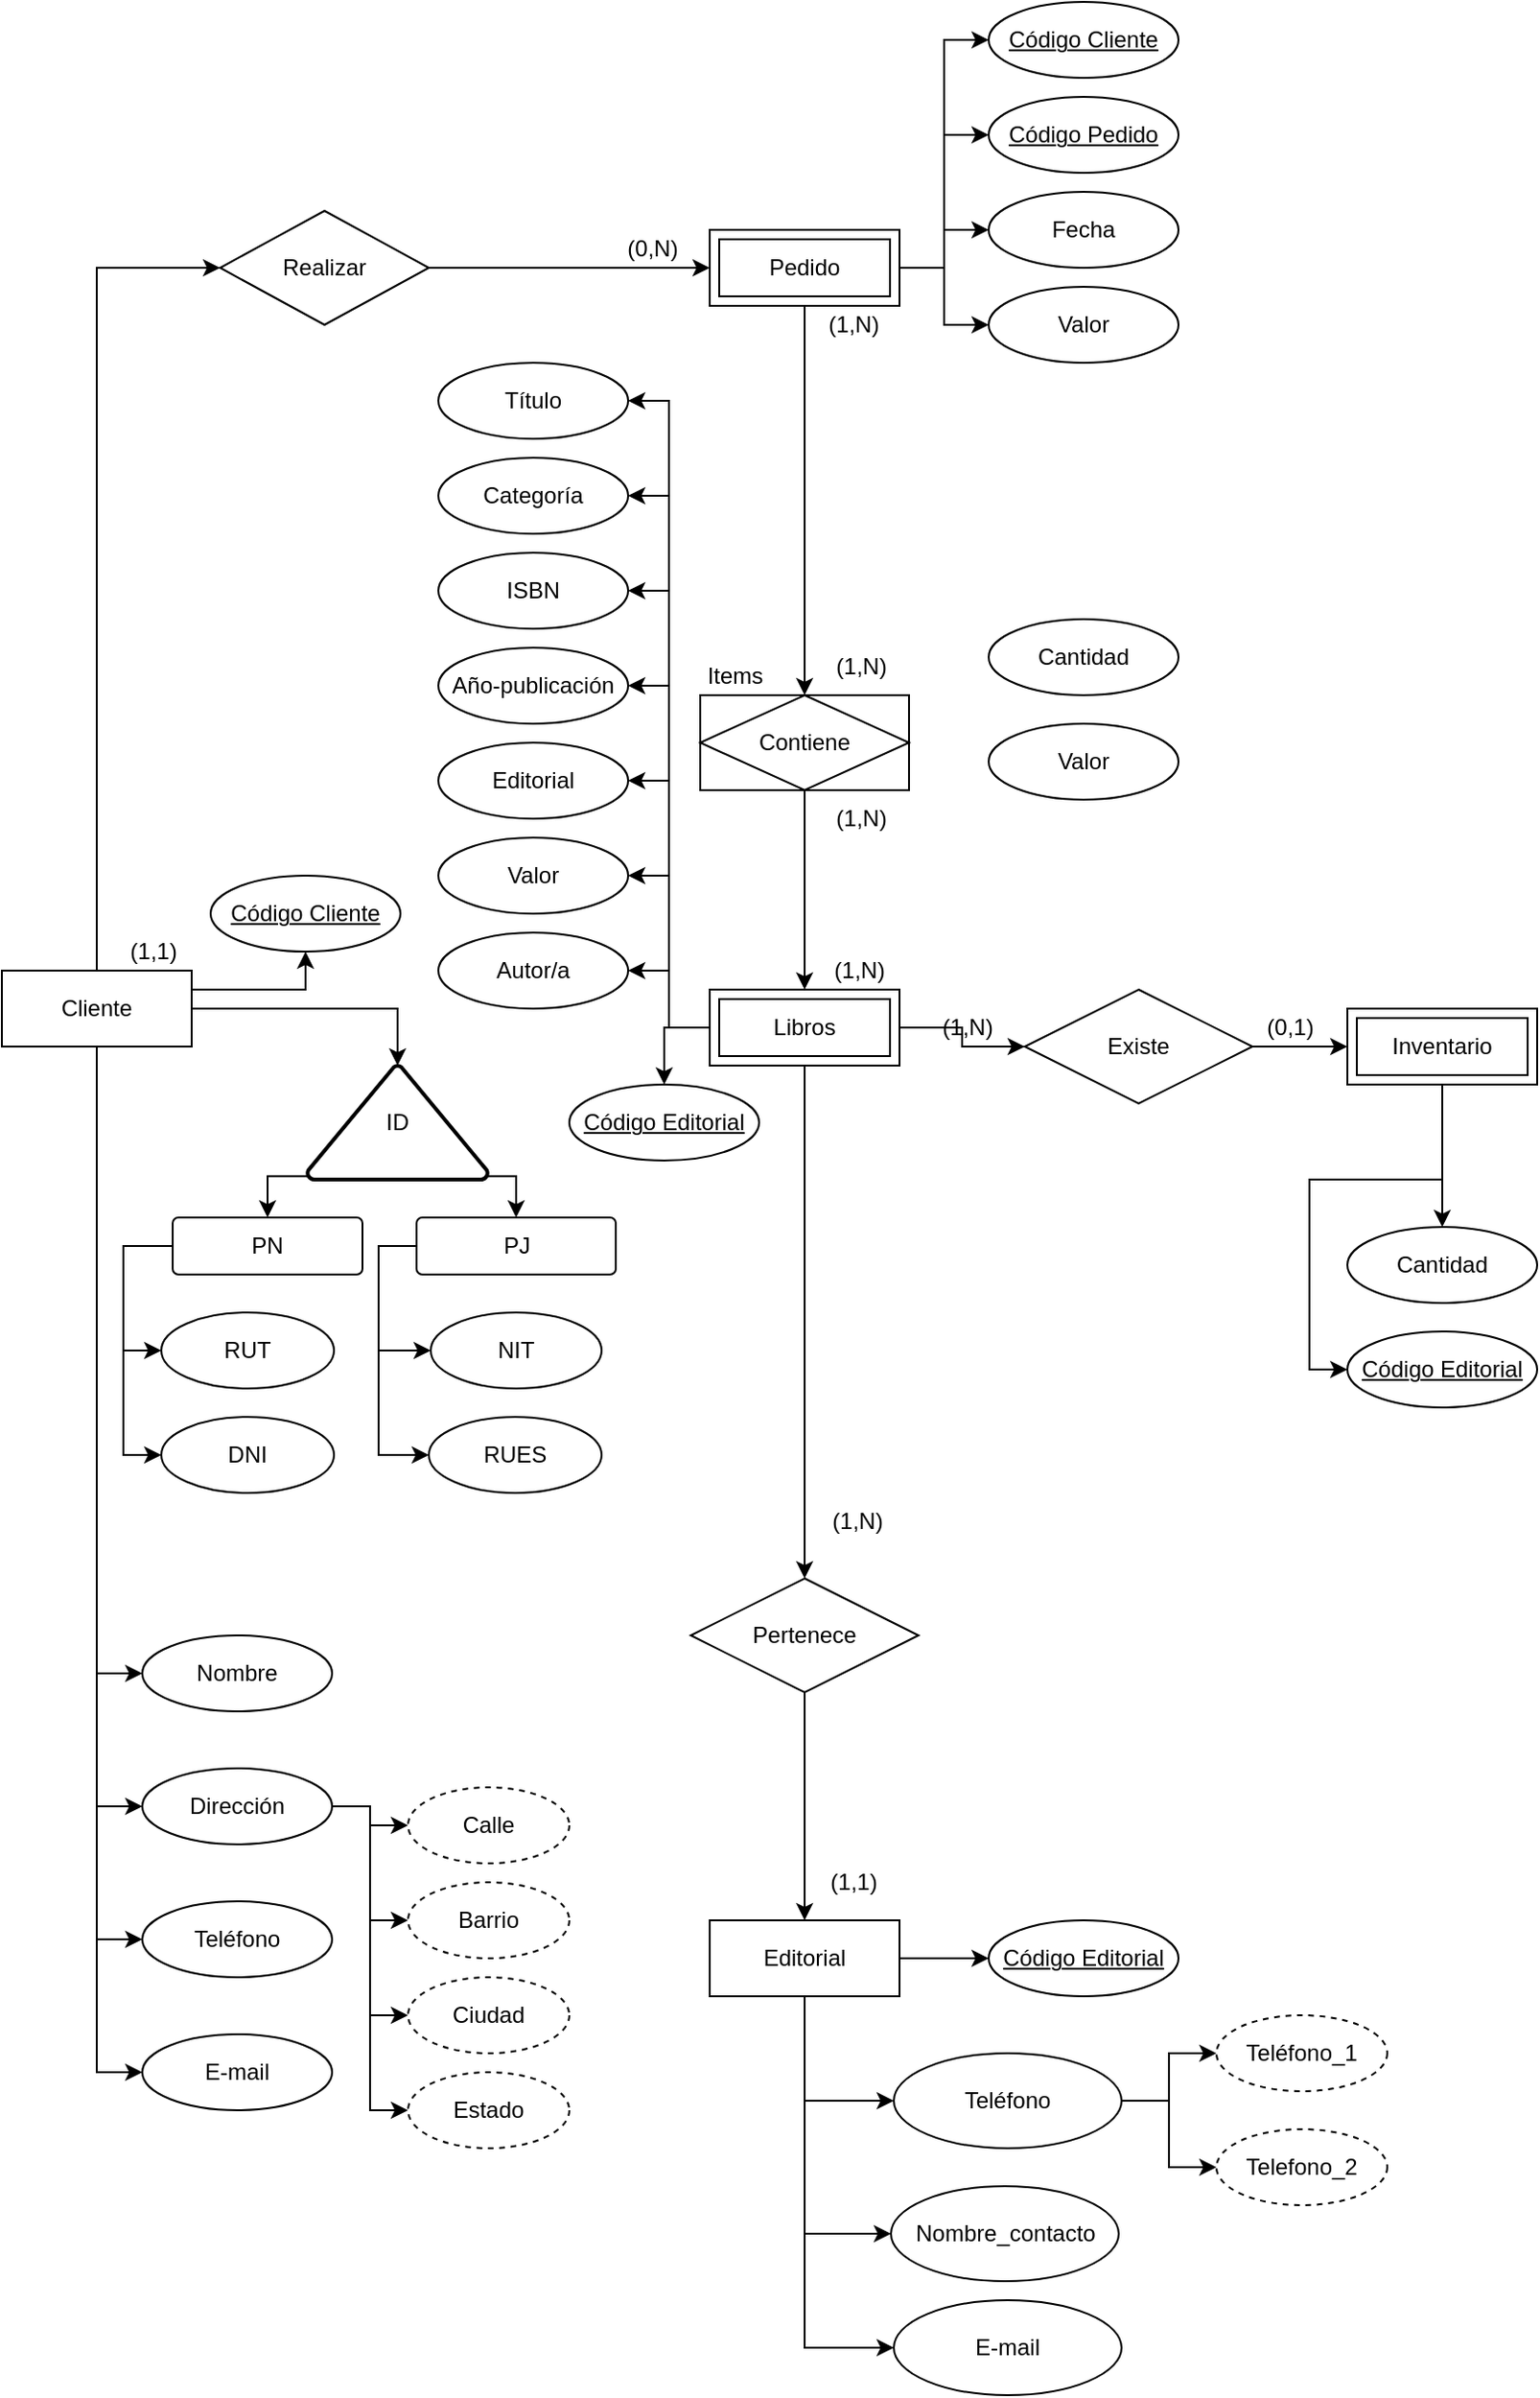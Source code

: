 <mxfile version="26.2.13">
  <diagram name="Página-1" id="gk_S0m70pa4slOBog2Y-">
    <mxGraphModel dx="990" dy="1696" grid="1" gridSize="10" guides="1" tooltips="1" connect="1" arrows="1" fold="1" page="1" pageScale="1" pageWidth="827" pageHeight="1169" math="0" shadow="0">
      <root>
        <mxCell id="0" />
        <mxCell id="1" parent="0" />
        <mxCell id="FN9NgcvBm-vyUmjdJuyd-7" style="edgeStyle=orthogonalEdgeStyle;rounded=0;orthogonalLoop=1;jettySize=auto;html=1;exitX=0.5;exitY=0;exitDx=0;exitDy=0;entryX=0;entryY=0.5;entryDx=0;entryDy=0;" parent="1" source="FN9NgcvBm-vyUmjdJuyd-1" target="FN9NgcvBm-vyUmjdJuyd-6" edge="1">
          <mxGeometry relative="1" as="geometry" />
        </mxCell>
        <mxCell id="_-K3MDLd5xErvSqu6k3G-18" style="edgeStyle=orthogonalEdgeStyle;rounded=0;orthogonalLoop=1;jettySize=auto;html=1;exitX=0.5;exitY=1;exitDx=0;exitDy=0;entryX=0;entryY=0.5;entryDx=0;entryDy=0;" edge="1" parent="1" source="FN9NgcvBm-vyUmjdJuyd-1" target="_-K3MDLd5xErvSqu6k3G-17">
          <mxGeometry relative="1" as="geometry" />
        </mxCell>
        <mxCell id="_-K3MDLd5xErvSqu6k3G-19" style="edgeStyle=orthogonalEdgeStyle;rounded=0;orthogonalLoop=1;jettySize=auto;html=1;exitX=0.5;exitY=1;exitDx=0;exitDy=0;entryX=0;entryY=0.5;entryDx=0;entryDy=0;" edge="1" parent="1" source="FN9NgcvBm-vyUmjdJuyd-1" target="_-K3MDLd5xErvSqu6k3G-5">
          <mxGeometry relative="1" as="geometry" />
        </mxCell>
        <mxCell id="_-K3MDLd5xErvSqu6k3G-21" style="edgeStyle=orthogonalEdgeStyle;rounded=0;orthogonalLoop=1;jettySize=auto;html=1;exitX=0.5;exitY=1;exitDx=0;exitDy=0;entryX=0;entryY=0.5;entryDx=0;entryDy=0;" edge="1" parent="1" source="FN9NgcvBm-vyUmjdJuyd-1" target="_-K3MDLd5xErvSqu6k3G-2">
          <mxGeometry relative="1" as="geometry" />
        </mxCell>
        <mxCell id="_-K3MDLd5xErvSqu6k3G-23" style="edgeStyle=orthogonalEdgeStyle;rounded=0;orthogonalLoop=1;jettySize=auto;html=1;exitX=0.5;exitY=1;exitDx=0;exitDy=0;entryX=0;entryY=0.5;entryDx=0;entryDy=0;" edge="1" parent="1" source="FN9NgcvBm-vyUmjdJuyd-1" target="_-K3MDLd5xErvSqu6k3G-22">
          <mxGeometry relative="1" as="geometry" />
        </mxCell>
        <mxCell id="FN9NgcvBm-vyUmjdJuyd-1" value="Cliente" style="whiteSpace=wrap;html=1;align=center;" parent="1" vertex="1">
          <mxGeometry x="10" y="450" width="100" height="40" as="geometry" />
        </mxCell>
        <mxCell id="FN9NgcvBm-vyUmjdJuyd-12" style="edgeStyle=orthogonalEdgeStyle;rounded=0;orthogonalLoop=1;jettySize=auto;html=1;entryX=0.5;entryY=0;entryDx=0;entryDy=0;" parent="1" source="FN9NgcvBm-vyUmjdJuyd-2" target="FN9NgcvBm-vyUmjdJuyd-27" edge="1">
          <mxGeometry relative="1" as="geometry">
            <mxPoint x="389" y="140" as="targetPoint" />
          </mxGeometry>
        </mxCell>
        <mxCell id="_-K3MDLd5xErvSqu6k3G-60" style="edgeStyle=orthogonalEdgeStyle;rounded=0;orthogonalLoop=1;jettySize=auto;html=1;exitX=1;exitY=0.5;exitDx=0;exitDy=0;entryX=0;entryY=0.5;entryDx=0;entryDy=0;" edge="1" parent="1" source="FN9NgcvBm-vyUmjdJuyd-2" target="_-K3MDLd5xErvSqu6k3G-56">
          <mxGeometry relative="1" as="geometry" />
        </mxCell>
        <mxCell id="_-K3MDLd5xErvSqu6k3G-61" style="edgeStyle=orthogonalEdgeStyle;rounded=0;orthogonalLoop=1;jettySize=auto;html=1;exitX=1;exitY=0.5;exitDx=0;exitDy=0;entryX=0;entryY=0.5;entryDx=0;entryDy=0;" edge="1" parent="1" source="FN9NgcvBm-vyUmjdJuyd-2" target="_-K3MDLd5xErvSqu6k3G-57">
          <mxGeometry relative="1" as="geometry" />
        </mxCell>
        <mxCell id="_-K3MDLd5xErvSqu6k3G-110" style="edgeStyle=orthogonalEdgeStyle;rounded=0;orthogonalLoop=1;jettySize=auto;html=1;exitX=1;exitY=0.5;exitDx=0;exitDy=0;entryX=0;entryY=0.5;entryDx=0;entryDy=0;" edge="1" parent="1" source="FN9NgcvBm-vyUmjdJuyd-2" target="_-K3MDLd5xErvSqu6k3G-105">
          <mxGeometry relative="1" as="geometry" />
        </mxCell>
        <mxCell id="_-K3MDLd5xErvSqu6k3G-116" style="edgeStyle=orthogonalEdgeStyle;rounded=0;orthogonalLoop=1;jettySize=auto;html=1;exitX=1;exitY=0.5;exitDx=0;exitDy=0;entryX=0;entryY=0.5;entryDx=0;entryDy=0;" edge="1" parent="1" source="FN9NgcvBm-vyUmjdJuyd-2" target="_-K3MDLd5xErvSqu6k3G-115">
          <mxGeometry relative="1" as="geometry" />
        </mxCell>
        <mxCell id="FN9NgcvBm-vyUmjdJuyd-2" value="Pedido" style="shape=ext;margin=3;double=1;whiteSpace=wrap;html=1;align=center;" parent="1" vertex="1">
          <mxGeometry x="383" y="60" width="100" height="40" as="geometry" />
        </mxCell>
        <mxCell id="_-K3MDLd5xErvSqu6k3G-94" style="edgeStyle=orthogonalEdgeStyle;rounded=0;orthogonalLoop=1;jettySize=auto;html=1;exitX=0.5;exitY=1;exitDx=0;exitDy=0;entryX=0;entryY=0.5;entryDx=0;entryDy=0;" edge="1" parent="1" source="FN9NgcvBm-vyUmjdJuyd-3" target="_-K3MDLd5xErvSqu6k3G-89">
          <mxGeometry relative="1" as="geometry" />
        </mxCell>
        <mxCell id="_-K3MDLd5xErvSqu6k3G-96" style="edgeStyle=orthogonalEdgeStyle;rounded=0;orthogonalLoop=1;jettySize=auto;html=1;exitX=0.5;exitY=1;exitDx=0;exitDy=0;entryX=0;entryY=0.5;entryDx=0;entryDy=0;" edge="1" parent="1" source="FN9NgcvBm-vyUmjdJuyd-3" target="_-K3MDLd5xErvSqu6k3G-91">
          <mxGeometry relative="1" as="geometry" />
        </mxCell>
        <mxCell id="_-K3MDLd5xErvSqu6k3G-97" style="edgeStyle=orthogonalEdgeStyle;rounded=0;orthogonalLoop=1;jettySize=auto;html=1;exitX=0.5;exitY=1;exitDx=0;exitDy=0;entryX=0;entryY=0.5;entryDx=0;entryDy=0;" edge="1" parent="1" source="FN9NgcvBm-vyUmjdJuyd-3" target="_-K3MDLd5xErvSqu6k3G-90">
          <mxGeometry relative="1" as="geometry" />
        </mxCell>
        <mxCell id="_-K3MDLd5xErvSqu6k3G-106" style="edgeStyle=orthogonalEdgeStyle;rounded=0;orthogonalLoop=1;jettySize=auto;html=1;exitX=1;exitY=0.5;exitDx=0;exitDy=0;entryX=0;entryY=0.5;entryDx=0;entryDy=0;" edge="1" parent="1" source="FN9NgcvBm-vyUmjdJuyd-3" target="_-K3MDLd5xErvSqu6k3G-102">
          <mxGeometry relative="1" as="geometry" />
        </mxCell>
        <mxCell id="FN9NgcvBm-vyUmjdJuyd-3" value="Editorial" style="whiteSpace=wrap;html=1;align=center;" parent="1" vertex="1">
          <mxGeometry x="383" y="950" width="100" height="40" as="geometry" />
        </mxCell>
        <mxCell id="FN9NgcvBm-vyUmjdJuyd-17" style="edgeStyle=orthogonalEdgeStyle;rounded=0;orthogonalLoop=1;jettySize=auto;html=1;entryX=0.5;entryY=0;entryDx=0;entryDy=0;" parent="1" source="FN9NgcvBm-vyUmjdJuyd-4" target="FN9NgcvBm-vyUmjdJuyd-16" edge="1">
          <mxGeometry relative="1" as="geometry" />
        </mxCell>
        <mxCell id="FN9NgcvBm-vyUmjdJuyd-22" style="edgeStyle=orthogonalEdgeStyle;rounded=0;orthogonalLoop=1;jettySize=auto;html=1;entryX=0;entryY=0.5;entryDx=0;entryDy=0;" parent="1" source="FN9NgcvBm-vyUmjdJuyd-4" target="FN9NgcvBm-vyUmjdJuyd-21" edge="1">
          <mxGeometry relative="1" as="geometry" />
        </mxCell>
        <mxCell id="_-K3MDLd5xErvSqu6k3G-80" style="edgeStyle=orthogonalEdgeStyle;rounded=0;orthogonalLoop=1;jettySize=auto;html=1;exitX=0;exitY=0.5;exitDx=0;exitDy=0;entryX=1;entryY=0.5;entryDx=0;entryDy=0;" edge="1" parent="1" source="FN9NgcvBm-vyUmjdJuyd-4" target="_-K3MDLd5xErvSqu6k3G-73">
          <mxGeometry relative="1" as="geometry" />
        </mxCell>
        <mxCell id="_-K3MDLd5xErvSqu6k3G-81" style="edgeStyle=orthogonalEdgeStyle;rounded=0;orthogonalLoop=1;jettySize=auto;html=1;exitX=0;exitY=0.5;exitDx=0;exitDy=0;entryX=1;entryY=0.5;entryDx=0;entryDy=0;" edge="1" parent="1" source="FN9NgcvBm-vyUmjdJuyd-4" target="_-K3MDLd5xErvSqu6k3G-74">
          <mxGeometry relative="1" as="geometry" />
        </mxCell>
        <mxCell id="_-K3MDLd5xErvSqu6k3G-82" style="edgeStyle=orthogonalEdgeStyle;rounded=0;orthogonalLoop=1;jettySize=auto;html=1;exitX=0;exitY=0.5;exitDx=0;exitDy=0;entryX=1;entryY=0.5;entryDx=0;entryDy=0;" edge="1" parent="1" source="FN9NgcvBm-vyUmjdJuyd-4" target="_-K3MDLd5xErvSqu6k3G-75">
          <mxGeometry relative="1" as="geometry" />
        </mxCell>
        <mxCell id="_-K3MDLd5xErvSqu6k3G-83" style="edgeStyle=orthogonalEdgeStyle;rounded=0;orthogonalLoop=1;jettySize=auto;html=1;exitX=0;exitY=0.5;exitDx=0;exitDy=0;entryX=1;entryY=0.5;entryDx=0;entryDy=0;" edge="1" parent="1" source="FN9NgcvBm-vyUmjdJuyd-4" target="_-K3MDLd5xErvSqu6k3G-76">
          <mxGeometry relative="1" as="geometry" />
        </mxCell>
        <mxCell id="_-K3MDLd5xErvSqu6k3G-84" style="edgeStyle=orthogonalEdgeStyle;rounded=0;orthogonalLoop=1;jettySize=auto;html=1;exitX=0;exitY=0.5;exitDx=0;exitDy=0;entryX=1;entryY=0.5;entryDx=0;entryDy=0;" edge="1" parent="1" source="FN9NgcvBm-vyUmjdJuyd-4" target="_-K3MDLd5xErvSqu6k3G-77">
          <mxGeometry relative="1" as="geometry" />
        </mxCell>
        <mxCell id="_-K3MDLd5xErvSqu6k3G-85" style="edgeStyle=orthogonalEdgeStyle;rounded=0;orthogonalLoop=1;jettySize=auto;html=1;exitX=0;exitY=0.5;exitDx=0;exitDy=0;entryX=1;entryY=0.5;entryDx=0;entryDy=0;" edge="1" parent="1" source="FN9NgcvBm-vyUmjdJuyd-4" target="_-K3MDLd5xErvSqu6k3G-78">
          <mxGeometry relative="1" as="geometry" />
        </mxCell>
        <mxCell id="_-K3MDLd5xErvSqu6k3G-86" style="edgeStyle=orthogonalEdgeStyle;rounded=0;orthogonalLoop=1;jettySize=auto;html=1;exitX=0;exitY=0.5;exitDx=0;exitDy=0;entryX=1;entryY=0.5;entryDx=0;entryDy=0;" edge="1" parent="1" source="FN9NgcvBm-vyUmjdJuyd-4" target="_-K3MDLd5xErvSqu6k3G-79">
          <mxGeometry relative="1" as="geometry" />
        </mxCell>
        <mxCell id="_-K3MDLd5xErvSqu6k3G-108" style="edgeStyle=orthogonalEdgeStyle;rounded=0;orthogonalLoop=1;jettySize=auto;html=1;exitX=0;exitY=0.5;exitDx=0;exitDy=0;entryX=0.5;entryY=0;entryDx=0;entryDy=0;" edge="1" parent="1" source="FN9NgcvBm-vyUmjdJuyd-4" target="_-K3MDLd5xErvSqu6k3G-107">
          <mxGeometry relative="1" as="geometry" />
        </mxCell>
        <mxCell id="FN9NgcvBm-vyUmjdJuyd-4" value="Libros" style="shape=ext;margin=3;double=1;whiteSpace=wrap;html=1;align=center;" parent="1" vertex="1">
          <mxGeometry x="383" y="460" width="100" height="40" as="geometry" />
        </mxCell>
        <mxCell id="_-K3MDLd5xErvSqu6k3G-63" style="edgeStyle=orthogonalEdgeStyle;rounded=0;orthogonalLoop=1;jettySize=auto;html=1;exitX=0.5;exitY=1;exitDx=0;exitDy=0;entryX=0.5;entryY=0;entryDx=0;entryDy=0;" edge="1" parent="1" source="FN9NgcvBm-vyUmjdJuyd-5" target="_-K3MDLd5xErvSqu6k3G-62">
          <mxGeometry relative="1" as="geometry" />
        </mxCell>
        <mxCell id="_-K3MDLd5xErvSqu6k3G-113" style="edgeStyle=orthogonalEdgeStyle;rounded=0;orthogonalLoop=1;jettySize=auto;html=1;exitX=0.5;exitY=1;exitDx=0;exitDy=0;entryX=0;entryY=0.5;entryDx=0;entryDy=0;" edge="1" parent="1" source="FN9NgcvBm-vyUmjdJuyd-5" target="_-K3MDLd5xErvSqu6k3G-111">
          <mxGeometry relative="1" as="geometry">
            <Array as="points">
              <mxPoint x="769" y="560" />
              <mxPoint x="699" y="560" />
              <mxPoint x="699" y="660" />
            </Array>
          </mxGeometry>
        </mxCell>
        <mxCell id="FN9NgcvBm-vyUmjdJuyd-5" value="Inventario" style="shape=ext;margin=3;double=1;whiteSpace=wrap;html=1;align=center;" parent="1" vertex="1">
          <mxGeometry x="719" y="470" width="100" height="40" as="geometry" />
        </mxCell>
        <mxCell id="FN9NgcvBm-vyUmjdJuyd-8" style="edgeStyle=orthogonalEdgeStyle;rounded=0;orthogonalLoop=1;jettySize=auto;html=1;exitX=1;exitY=0.5;exitDx=0;exitDy=0;" parent="1" source="FN9NgcvBm-vyUmjdJuyd-6" target="FN9NgcvBm-vyUmjdJuyd-2" edge="1">
          <mxGeometry relative="1" as="geometry" />
        </mxCell>
        <mxCell id="FN9NgcvBm-vyUmjdJuyd-6" value="Realizar" style="shape=rhombus;perimeter=rhombusPerimeter;whiteSpace=wrap;html=1;align=center;" parent="1" vertex="1">
          <mxGeometry x="125" y="50" width="110" height="60" as="geometry" />
        </mxCell>
        <mxCell id="FN9NgcvBm-vyUmjdJuyd-9" value="(1,1)" style="text;html=1;align=center;verticalAlign=middle;whiteSpace=wrap;rounded=0;" parent="1" vertex="1">
          <mxGeometry x="60" y="420" width="60" height="40" as="geometry" />
        </mxCell>
        <mxCell id="FN9NgcvBm-vyUmjdJuyd-10" value="(0,N)" style="text;html=1;align=center;verticalAlign=middle;whiteSpace=wrap;rounded=0;" parent="1" vertex="1">
          <mxGeometry x="323" y="50" width="60" height="40" as="geometry" />
        </mxCell>
        <mxCell id="FN9NgcvBm-vyUmjdJuyd-14" value="(1,N)" style="text;html=1;align=center;verticalAlign=middle;whiteSpace=wrap;rounded=0;" parent="1" vertex="1">
          <mxGeometry x="429" y="90" width="60" height="40" as="geometry" />
        </mxCell>
        <mxCell id="FN9NgcvBm-vyUmjdJuyd-15" value="(1,N)" style="text;html=1;align=center;verticalAlign=middle;whiteSpace=wrap;rounded=0;" parent="1" vertex="1">
          <mxGeometry x="433" y="270" width="60" height="40" as="geometry" />
        </mxCell>
        <mxCell id="FN9NgcvBm-vyUmjdJuyd-18" style="edgeStyle=orthogonalEdgeStyle;rounded=0;orthogonalLoop=1;jettySize=auto;html=1;entryX=0.5;entryY=0;entryDx=0;entryDy=0;" parent="1" source="FN9NgcvBm-vyUmjdJuyd-16" target="FN9NgcvBm-vyUmjdJuyd-3" edge="1">
          <mxGeometry relative="1" as="geometry" />
        </mxCell>
        <mxCell id="FN9NgcvBm-vyUmjdJuyd-16" value="Pertenece" style="shape=rhombus;perimeter=rhombusPerimeter;whiteSpace=wrap;html=1;align=center;" parent="1" vertex="1">
          <mxGeometry x="373" y="770" width="120" height="60" as="geometry" />
        </mxCell>
        <mxCell id="FN9NgcvBm-vyUmjdJuyd-19" value="(1,N)" style="text;html=1;align=center;verticalAlign=middle;whiteSpace=wrap;rounded=0;" parent="1" vertex="1">
          <mxGeometry x="431" y="725" width="60" height="30" as="geometry" />
        </mxCell>
        <mxCell id="FN9NgcvBm-vyUmjdJuyd-20" value="(1,1)" style="text;html=1;align=center;verticalAlign=middle;whiteSpace=wrap;rounded=0;" parent="1" vertex="1">
          <mxGeometry x="430" y="910" width="58" height="40" as="geometry" />
        </mxCell>
        <mxCell id="_-K3MDLd5xErvSqu6k3G-33" style="edgeStyle=orthogonalEdgeStyle;rounded=0;orthogonalLoop=1;jettySize=auto;html=1;exitX=1;exitY=0.5;exitDx=0;exitDy=0;entryX=0;entryY=0.5;entryDx=0;entryDy=0;" edge="1" parent="1" source="FN9NgcvBm-vyUmjdJuyd-21">
          <mxGeometry relative="1" as="geometry">
            <mxPoint x="719" y="490" as="targetPoint" />
          </mxGeometry>
        </mxCell>
        <mxCell id="FN9NgcvBm-vyUmjdJuyd-21" value="Existe" style="shape=rhombus;perimeter=rhombusPerimeter;whiteSpace=wrap;html=1;align=center;" parent="1" vertex="1">
          <mxGeometry x="549" y="460" width="120" height="60" as="geometry" />
        </mxCell>
        <mxCell id="FN9NgcvBm-vyUmjdJuyd-24" value="(1,N)" style="text;html=1;align=center;verticalAlign=middle;whiteSpace=wrap;rounded=0;" parent="1" vertex="1">
          <mxGeometry x="489" y="460" width="60" height="40" as="geometry" />
        </mxCell>
        <mxCell id="FN9NgcvBm-vyUmjdJuyd-30" style="edgeStyle=orthogonalEdgeStyle;rounded=0;orthogonalLoop=1;jettySize=auto;html=1;entryX=0.5;entryY=0;entryDx=0;entryDy=0;" parent="1" source="FN9NgcvBm-vyUmjdJuyd-27" target="FN9NgcvBm-vyUmjdJuyd-4" edge="1">
          <mxGeometry relative="1" as="geometry" />
        </mxCell>
        <mxCell id="FN9NgcvBm-vyUmjdJuyd-27" value="Contiene" style="shape=associativeEntity;whiteSpace=wrap;html=1;align=center;" parent="1" vertex="1">
          <mxGeometry x="378" y="305" width="110" height="50" as="geometry" />
        </mxCell>
        <mxCell id="FN9NgcvBm-vyUmjdJuyd-28" value="Items" style="text;html=1;align=center;verticalAlign=middle;whiteSpace=wrap;rounded=0;" parent="1" vertex="1">
          <mxGeometry x="373" y="280" width="47" height="30" as="geometry" />
        </mxCell>
        <mxCell id="FN9NgcvBm-vyUmjdJuyd-31" value="(1,N)" style="text;html=1;align=center;verticalAlign=middle;whiteSpace=wrap;rounded=0;" parent="1" vertex="1">
          <mxGeometry x="432" y="430" width="60" height="40" as="geometry" />
        </mxCell>
        <mxCell id="FN9NgcvBm-vyUmjdJuyd-32" value="(1,N)" style="text;html=1;align=center;verticalAlign=middle;whiteSpace=wrap;rounded=0;" parent="1" vertex="1">
          <mxGeometry x="433" y="350" width="60" height="40" as="geometry" />
        </mxCell>
        <mxCell id="_-K3MDLd5xErvSqu6k3G-2" value="Nombre" style="ellipse;whiteSpace=wrap;html=1;align=center;" vertex="1" parent="1">
          <mxGeometry x="84" y="800" width="100" height="40" as="geometry" />
        </mxCell>
        <mxCell id="_-K3MDLd5xErvSqu6k3G-37" style="edgeStyle=orthogonalEdgeStyle;rounded=0;orthogonalLoop=1;jettySize=auto;html=1;exitX=1;exitY=0.5;exitDx=0;exitDy=0;entryX=0;entryY=0.5;entryDx=0;entryDy=0;" edge="1" parent="1" source="_-K3MDLd5xErvSqu6k3G-5" target="_-K3MDLd5xErvSqu6k3G-27">
          <mxGeometry relative="1" as="geometry" />
        </mxCell>
        <mxCell id="_-K3MDLd5xErvSqu6k3G-38" style="edgeStyle=orthogonalEdgeStyle;rounded=0;orthogonalLoop=1;jettySize=auto;html=1;exitX=1;exitY=0.5;exitDx=0;exitDy=0;entryX=0;entryY=0.5;entryDx=0;entryDy=0;" edge="1" parent="1" source="_-K3MDLd5xErvSqu6k3G-5" target="_-K3MDLd5xErvSqu6k3G-26">
          <mxGeometry relative="1" as="geometry" />
        </mxCell>
        <mxCell id="_-K3MDLd5xErvSqu6k3G-39" style="edgeStyle=orthogonalEdgeStyle;rounded=0;orthogonalLoop=1;jettySize=auto;html=1;exitX=1;exitY=0.5;exitDx=0;exitDy=0;entryX=0;entryY=0.5;entryDx=0;entryDy=0;" edge="1" parent="1" source="_-K3MDLd5xErvSqu6k3G-5" target="_-K3MDLd5xErvSqu6k3G-25">
          <mxGeometry relative="1" as="geometry" />
        </mxCell>
        <mxCell id="_-K3MDLd5xErvSqu6k3G-40" style="edgeStyle=orthogonalEdgeStyle;rounded=0;orthogonalLoop=1;jettySize=auto;html=1;exitX=1;exitY=0.5;exitDx=0;exitDy=0;entryX=0;entryY=0.5;entryDx=0;entryDy=0;" edge="1" parent="1" source="_-K3MDLd5xErvSqu6k3G-5" target="_-K3MDLd5xErvSqu6k3G-24">
          <mxGeometry relative="1" as="geometry" />
        </mxCell>
        <mxCell id="_-K3MDLd5xErvSqu6k3G-5" value="Dirección" style="ellipse;whiteSpace=wrap;html=1;align=center;" vertex="1" parent="1">
          <mxGeometry x="84" y="870" width="100" height="40" as="geometry" />
        </mxCell>
        <mxCell id="_-K3MDLd5xErvSqu6k3G-17" value="Teléfono" style="ellipse;whiteSpace=wrap;html=1;align=center;" vertex="1" parent="1">
          <mxGeometry x="84" y="940" width="100" height="40" as="geometry" />
        </mxCell>
        <mxCell id="_-K3MDLd5xErvSqu6k3G-22" value="E-mail" style="ellipse;whiteSpace=wrap;html=1;align=center;" vertex="1" parent="1">
          <mxGeometry x="84" y="1010" width="100" height="40" as="geometry" />
        </mxCell>
        <mxCell id="_-K3MDLd5xErvSqu6k3G-24" value="Calle" style="ellipse;whiteSpace=wrap;html=1;align=center;dashed=1;" vertex="1" parent="1">
          <mxGeometry x="224" y="880" width="85" height="40" as="geometry" />
        </mxCell>
        <mxCell id="_-K3MDLd5xErvSqu6k3G-25" value="Barrio" style="ellipse;whiteSpace=wrap;html=1;align=center;dashed=1;" vertex="1" parent="1">
          <mxGeometry x="224" y="930" width="85" height="40" as="geometry" />
        </mxCell>
        <mxCell id="_-K3MDLd5xErvSqu6k3G-26" value="Ciudad" style="ellipse;whiteSpace=wrap;html=1;align=center;dashed=1;" vertex="1" parent="1">
          <mxGeometry x="224" y="980" width="85" height="40" as="geometry" />
        </mxCell>
        <mxCell id="_-K3MDLd5xErvSqu6k3G-27" value="Estado" style="ellipse;whiteSpace=wrap;html=1;align=center;dashed=1;" vertex="1" parent="1">
          <mxGeometry x="224" y="1030" width="85" height="40" as="geometry" />
        </mxCell>
        <mxCell id="_-K3MDLd5xErvSqu6k3G-32" value="(0,1)" style="text;html=1;align=center;verticalAlign=middle;whiteSpace=wrap;rounded=0;" vertex="1" parent="1">
          <mxGeometry x="659" y="460" width="60" height="40" as="geometry" />
        </mxCell>
        <mxCell id="_-K3MDLd5xErvSqu6k3G-45" style="edgeStyle=orthogonalEdgeStyle;rounded=0;orthogonalLoop=1;jettySize=auto;html=1;exitX=0.01;exitY=0.97;exitDx=0;exitDy=0;exitPerimeter=0;entryX=0.5;entryY=0;entryDx=0;entryDy=0;" edge="1" parent="1" source="_-K3MDLd5xErvSqu6k3G-41" target="_-K3MDLd5xErvSqu6k3G-43">
          <mxGeometry relative="1" as="geometry" />
        </mxCell>
        <mxCell id="_-K3MDLd5xErvSqu6k3G-46" style="edgeStyle=orthogonalEdgeStyle;rounded=0;orthogonalLoop=1;jettySize=auto;html=1;exitX=0.99;exitY=0.97;exitDx=0;exitDy=0;exitPerimeter=0;entryX=0.5;entryY=0;entryDx=0;entryDy=0;" edge="1" parent="1" source="_-K3MDLd5xErvSqu6k3G-41" target="_-K3MDLd5xErvSqu6k3G-44">
          <mxGeometry relative="1" as="geometry" />
        </mxCell>
        <mxCell id="_-K3MDLd5xErvSqu6k3G-41" value="ID" style="strokeWidth=2;html=1;shape=mxgraph.flowchart.extract_or_measurement;whiteSpace=wrap;" vertex="1" parent="1">
          <mxGeometry x="171" y="500" width="95" height="60" as="geometry" />
        </mxCell>
        <mxCell id="_-K3MDLd5xErvSqu6k3G-42" style="edgeStyle=orthogonalEdgeStyle;rounded=0;orthogonalLoop=1;jettySize=auto;html=1;exitX=1;exitY=0.5;exitDx=0;exitDy=0;entryX=0.5;entryY=0;entryDx=0;entryDy=0;entryPerimeter=0;" edge="1" parent="1" source="FN9NgcvBm-vyUmjdJuyd-1" target="_-K3MDLd5xErvSqu6k3G-41">
          <mxGeometry relative="1" as="geometry" />
        </mxCell>
        <mxCell id="_-K3MDLd5xErvSqu6k3G-52" style="edgeStyle=orthogonalEdgeStyle;rounded=0;orthogonalLoop=1;jettySize=auto;html=1;exitX=0;exitY=0.5;exitDx=0;exitDy=0;entryX=0;entryY=0.5;entryDx=0;entryDy=0;" edge="1" parent="1" source="_-K3MDLd5xErvSqu6k3G-43" target="_-K3MDLd5xErvSqu6k3G-48">
          <mxGeometry relative="1" as="geometry" />
        </mxCell>
        <mxCell id="_-K3MDLd5xErvSqu6k3G-53" style="edgeStyle=orthogonalEdgeStyle;rounded=0;orthogonalLoop=1;jettySize=auto;html=1;exitX=0;exitY=0.5;exitDx=0;exitDy=0;entryX=0;entryY=0.5;entryDx=0;entryDy=0;" edge="1" parent="1" source="_-K3MDLd5xErvSqu6k3G-43" target="_-K3MDLd5xErvSqu6k3G-49">
          <mxGeometry relative="1" as="geometry" />
        </mxCell>
        <mxCell id="_-K3MDLd5xErvSqu6k3G-43" value="PN" style="rounded=1;arcSize=10;whiteSpace=wrap;html=1;align=center;" vertex="1" parent="1">
          <mxGeometry x="100" y="580" width="100" height="30" as="geometry" />
        </mxCell>
        <mxCell id="_-K3MDLd5xErvSqu6k3G-54" style="edgeStyle=orthogonalEdgeStyle;rounded=0;orthogonalLoop=1;jettySize=auto;html=1;exitX=0;exitY=0.5;exitDx=0;exitDy=0;entryX=0;entryY=0.5;entryDx=0;entryDy=0;" edge="1" parent="1" source="_-K3MDLd5xErvSqu6k3G-44" target="_-K3MDLd5xErvSqu6k3G-47">
          <mxGeometry relative="1" as="geometry" />
        </mxCell>
        <mxCell id="_-K3MDLd5xErvSqu6k3G-55" style="edgeStyle=orthogonalEdgeStyle;rounded=0;orthogonalLoop=1;jettySize=auto;html=1;exitX=0;exitY=0.5;exitDx=0;exitDy=0;entryX=0;entryY=0.5;entryDx=0;entryDy=0;" edge="1" parent="1" source="_-K3MDLd5xErvSqu6k3G-44" target="_-K3MDLd5xErvSqu6k3G-51">
          <mxGeometry relative="1" as="geometry" />
        </mxCell>
        <mxCell id="_-K3MDLd5xErvSqu6k3G-44" value="PJ" style="rounded=1;arcSize=10;whiteSpace=wrap;html=1;align=center;" vertex="1" parent="1">
          <mxGeometry x="228.5" y="580" width="105" height="30" as="geometry" />
        </mxCell>
        <mxCell id="_-K3MDLd5xErvSqu6k3G-47" value="NIT" style="ellipse;whiteSpace=wrap;html=1;align=center;" vertex="1" parent="1">
          <mxGeometry x="236" y="630" width="90" height="40" as="geometry" />
        </mxCell>
        <mxCell id="_-K3MDLd5xErvSqu6k3G-48" value="RUT" style="ellipse;whiteSpace=wrap;html=1;align=center;" vertex="1" parent="1">
          <mxGeometry x="94" y="630" width="91" height="40" as="geometry" />
        </mxCell>
        <mxCell id="_-K3MDLd5xErvSqu6k3G-49" value="DNI" style="ellipse;whiteSpace=wrap;html=1;align=center;" vertex="1" parent="1">
          <mxGeometry x="94" y="685" width="91" height="40" as="geometry" />
        </mxCell>
        <mxCell id="_-K3MDLd5xErvSqu6k3G-51" value="RUES" style="ellipse;whiteSpace=wrap;html=1;align=center;" vertex="1" parent="1">
          <mxGeometry x="235" y="685" width="91" height="40" as="geometry" />
        </mxCell>
        <mxCell id="_-K3MDLd5xErvSqu6k3G-56" value="Fecha" style="ellipse;whiteSpace=wrap;html=1;align=center;" vertex="1" parent="1">
          <mxGeometry x="530" y="40" width="100" height="40" as="geometry" />
        </mxCell>
        <mxCell id="_-K3MDLd5xErvSqu6k3G-57" value="Valor" style="ellipse;whiteSpace=wrap;html=1;align=center;" vertex="1" parent="1">
          <mxGeometry x="530" y="90" width="100" height="40" as="geometry" />
        </mxCell>
        <mxCell id="_-K3MDLd5xErvSqu6k3G-62" value="Cantidad" style="ellipse;whiteSpace=wrap;html=1;align=center;" vertex="1" parent="1">
          <mxGeometry x="719" y="585" width="100" height="40" as="geometry" />
        </mxCell>
        <mxCell id="_-K3MDLd5xErvSqu6k3G-73" value="Título" style="ellipse;whiteSpace=wrap;html=1;align=center;" vertex="1" parent="1">
          <mxGeometry x="240" y="130" width="100" height="40" as="geometry" />
        </mxCell>
        <mxCell id="_-K3MDLd5xErvSqu6k3G-74" value="Categoría" style="ellipse;whiteSpace=wrap;html=1;align=center;" vertex="1" parent="1">
          <mxGeometry x="240" y="180" width="100" height="40" as="geometry" />
        </mxCell>
        <mxCell id="_-K3MDLd5xErvSqu6k3G-75" value="ISBN" style="ellipse;whiteSpace=wrap;html=1;align=center;" vertex="1" parent="1">
          <mxGeometry x="240" y="230" width="100" height="40" as="geometry" />
        </mxCell>
        <mxCell id="_-K3MDLd5xErvSqu6k3G-76" value="Año-publicación" style="ellipse;whiteSpace=wrap;html=1;align=center;" vertex="1" parent="1">
          <mxGeometry x="240" y="280" width="100" height="40" as="geometry" />
        </mxCell>
        <mxCell id="_-K3MDLd5xErvSqu6k3G-77" value="Editorial" style="ellipse;whiteSpace=wrap;html=1;align=center;" vertex="1" parent="1">
          <mxGeometry x="240" y="330" width="100" height="40" as="geometry" />
        </mxCell>
        <mxCell id="_-K3MDLd5xErvSqu6k3G-78" value="Valor" style="ellipse;whiteSpace=wrap;html=1;align=center;" vertex="1" parent="1">
          <mxGeometry x="240" y="380" width="100" height="40" as="geometry" />
        </mxCell>
        <mxCell id="_-K3MDLd5xErvSqu6k3G-79" value="Autor/a" style="ellipse;whiteSpace=wrap;html=1;align=center;" vertex="1" parent="1">
          <mxGeometry x="240" y="430" width="100" height="40" as="geometry" />
        </mxCell>
        <mxCell id="_-K3MDLd5xErvSqu6k3G-98" style="edgeStyle=orthogonalEdgeStyle;rounded=0;orthogonalLoop=1;jettySize=auto;html=1;exitX=1;exitY=0.5;exitDx=0;exitDy=0;entryX=0;entryY=0.5;entryDx=0;entryDy=0;" edge="1" parent="1" source="_-K3MDLd5xErvSqu6k3G-89" target="_-K3MDLd5xErvSqu6k3G-92">
          <mxGeometry relative="1" as="geometry" />
        </mxCell>
        <mxCell id="_-K3MDLd5xErvSqu6k3G-99" style="edgeStyle=orthogonalEdgeStyle;rounded=0;orthogonalLoop=1;jettySize=auto;html=1;exitX=1;exitY=0.5;exitDx=0;exitDy=0;entryX=0;entryY=0.5;entryDx=0;entryDy=0;" edge="1" parent="1" source="_-K3MDLd5xErvSqu6k3G-89" target="_-K3MDLd5xErvSqu6k3G-93">
          <mxGeometry relative="1" as="geometry" />
        </mxCell>
        <mxCell id="_-K3MDLd5xErvSqu6k3G-89" value="Teléfono" style="ellipse;whiteSpace=wrap;html=1;align=center;" vertex="1" parent="1">
          <mxGeometry x="480" y="1020" width="120" height="50" as="geometry" />
        </mxCell>
        <mxCell id="_-K3MDLd5xErvSqu6k3G-90" value="E-mail" style="ellipse;whiteSpace=wrap;html=1;align=center;" vertex="1" parent="1">
          <mxGeometry x="480" y="1150" width="120" height="50" as="geometry" />
        </mxCell>
        <mxCell id="_-K3MDLd5xErvSqu6k3G-91" value="Nombre_contacto" style="ellipse;whiteSpace=wrap;html=1;align=center;" vertex="1" parent="1">
          <mxGeometry x="478.5" y="1090" width="120" height="50" as="geometry" />
        </mxCell>
        <mxCell id="_-K3MDLd5xErvSqu6k3G-92" value="Teléfono_1" style="ellipse;whiteSpace=wrap;html=1;align=center;dashed=1;" vertex="1" parent="1">
          <mxGeometry x="650" y="1000" width="90" height="40" as="geometry" />
        </mxCell>
        <mxCell id="_-K3MDLd5xErvSqu6k3G-93" value="Telefono_2" style="ellipse;whiteSpace=wrap;html=1;align=center;dashed=1;" vertex="1" parent="1">
          <mxGeometry x="650" y="1060" width="90" height="40" as="geometry" />
        </mxCell>
        <mxCell id="_-K3MDLd5xErvSqu6k3G-100" value="Código Cliente" style="ellipse;whiteSpace=wrap;html=1;align=center;fontStyle=4;" vertex="1" parent="1">
          <mxGeometry x="120" y="400" width="100" height="40" as="geometry" />
        </mxCell>
        <mxCell id="_-K3MDLd5xErvSqu6k3G-102" value="Código Editorial" style="ellipse;whiteSpace=wrap;html=1;align=center;fontStyle=4;" vertex="1" parent="1">
          <mxGeometry x="530" y="950" width="100" height="40" as="geometry" />
        </mxCell>
        <mxCell id="_-K3MDLd5xErvSqu6k3G-103" style="edgeStyle=orthogonalEdgeStyle;rounded=0;orthogonalLoop=1;jettySize=auto;html=1;exitX=1;exitY=0.25;exitDx=0;exitDy=0;entryX=0.5;entryY=1;entryDx=0;entryDy=0;" edge="1" parent="1" source="FN9NgcvBm-vyUmjdJuyd-1" target="_-K3MDLd5xErvSqu6k3G-100">
          <mxGeometry relative="1" as="geometry" />
        </mxCell>
        <mxCell id="_-K3MDLd5xErvSqu6k3G-105" value="Código Cliente" style="ellipse;whiteSpace=wrap;html=1;align=center;fontStyle=4;" vertex="1" parent="1">
          <mxGeometry x="530" y="-60" width="100" height="40" as="geometry" />
        </mxCell>
        <mxCell id="_-K3MDLd5xErvSqu6k3G-107" value="Código Editorial" style="ellipse;whiteSpace=wrap;html=1;align=center;fontStyle=4;" vertex="1" parent="1">
          <mxGeometry x="309" y="510" width="100" height="40" as="geometry" />
        </mxCell>
        <mxCell id="_-K3MDLd5xErvSqu6k3G-111" value="Código Editorial" style="ellipse;whiteSpace=wrap;html=1;align=center;fontStyle=4;" vertex="1" parent="1">
          <mxGeometry x="719" y="640" width="100" height="40" as="geometry" />
        </mxCell>
        <mxCell id="_-K3MDLd5xErvSqu6k3G-115" value="Código Pedido" style="ellipse;whiteSpace=wrap;html=1;align=center;fontStyle=4;" vertex="1" parent="1">
          <mxGeometry x="530" y="-10" width="100" height="40" as="geometry" />
        </mxCell>
        <mxCell id="_-K3MDLd5xErvSqu6k3G-117" value="Cantidad" style="ellipse;whiteSpace=wrap;html=1;align=center;" vertex="1" parent="1">
          <mxGeometry x="530" y="265" width="100" height="40" as="geometry" />
        </mxCell>
        <mxCell id="_-K3MDLd5xErvSqu6k3G-118" value="Valor" style="ellipse;whiteSpace=wrap;html=1;align=center;" vertex="1" parent="1">
          <mxGeometry x="530" y="320" width="100" height="40" as="geometry" />
        </mxCell>
      </root>
    </mxGraphModel>
  </diagram>
</mxfile>
